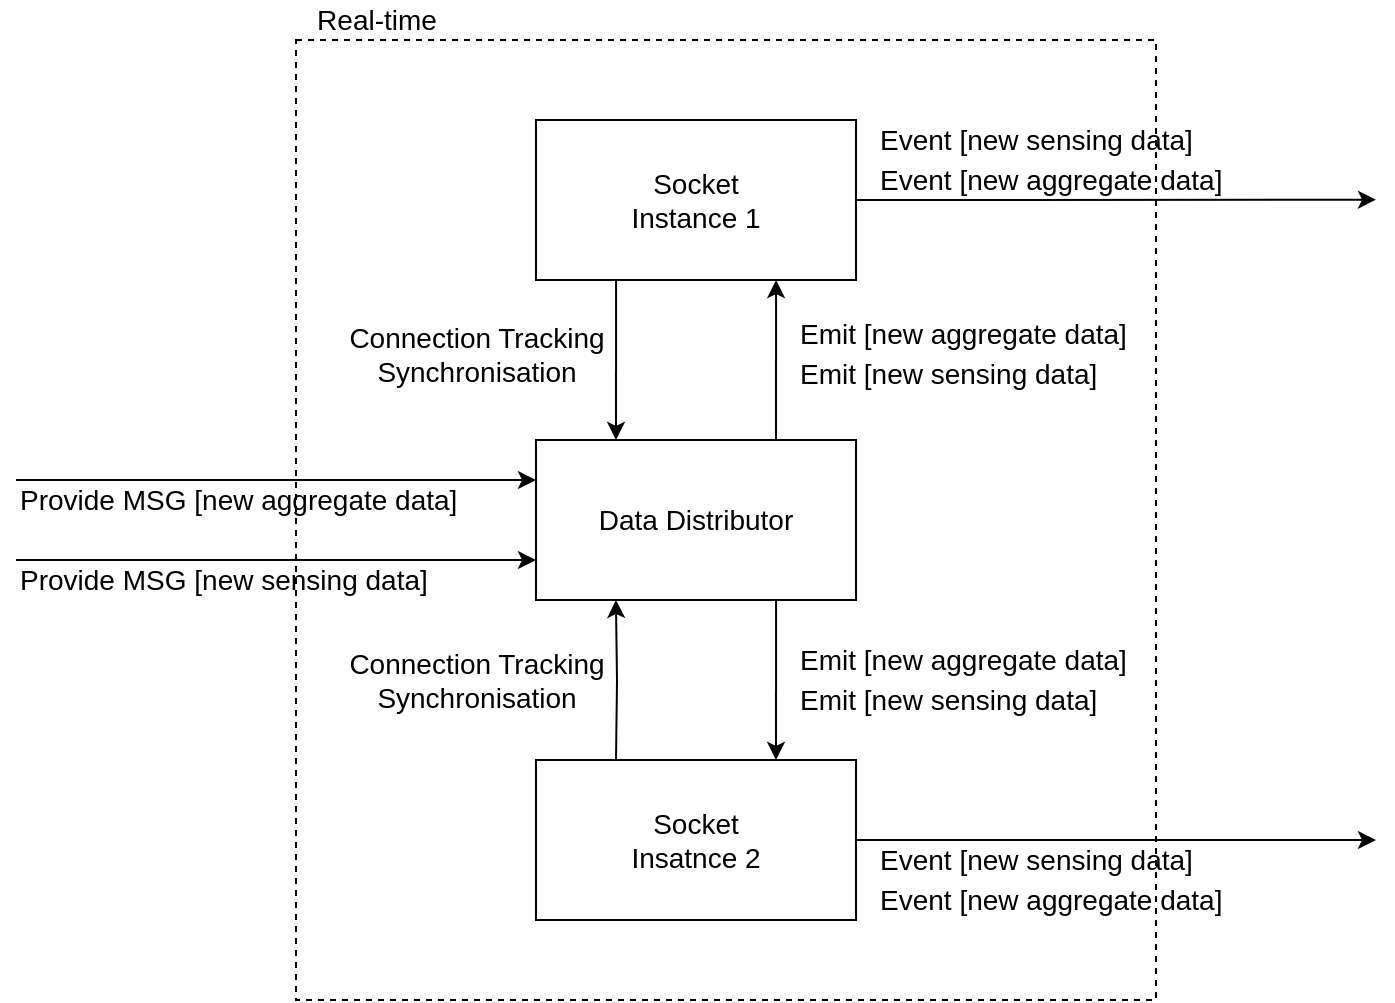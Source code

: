 <mxfile version="12.9.3" type="device"><diagram id="F6C0qdNgFmhBdd7p-WNN" name="Page-1"><mxGraphModel dx="1576" dy="666" grid="1" gridSize="10" guides="1" tooltips="1" connect="1" arrows="1" fold="1" page="1" pageScale="1" pageWidth="827" pageHeight="1169" math="0" shadow="0"><root><mxCell id="0"/><mxCell id="1" parent="0"/><mxCell id="DEXSWMpo7l23XRFArZPN-98" value="" style="rounded=0;whiteSpace=wrap;html=1;shadow=0;fillColor=none;gradientColor=none;fontSize=14;dashed=1;" parent="1" vertex="1"><mxGeometry x="-620" y="60" width="430" height="480" as="geometry"/></mxCell><mxCell id="DEXSWMpo7l23XRFArZPN-101" style="edgeStyle=orthogonalEdgeStyle;rounded=0;orthogonalLoop=1;jettySize=auto;html=1;exitX=1;exitY=0.25;exitDx=0;exitDy=0;startArrow=classic;startFill=1;endArrow=none;endFill=0;strokeWidth=1;fontSize=14;" parent="1" edge="1"><mxGeometry relative="1" as="geometry"><mxPoint x="-760" y="280" as="targetPoint"/><mxPoint x="-500" y="280" as="sourcePoint"/></mxGeometry></mxCell><mxCell id="DEXSWMpo7l23XRFArZPN-69" value="Data Distributor" style="rounded=0;whiteSpace=wrap;html=1;shadow=0;fontSize=14;" parent="1" vertex="1"><mxGeometry x="-500" y="260" width="160" height="80" as="geometry"/></mxCell><mxCell id="DEXSWMpo7l23XRFArZPN-78" style="edgeStyle=orthogonalEdgeStyle;rounded=0;orthogonalLoop=1;jettySize=auto;html=1;exitX=0.25;exitY=0;exitDx=0;exitDy=0;entryX=0.25;entryY=0;entryDx=0;entryDy=0;startArrow=classic;startFill=1;endArrow=none;endFill=0;strokeWidth=1;fontSize=14;" parent="1" target="DEXSWMpo7l23XRFArZPN-70" edge="1"><mxGeometry relative="1" as="geometry"><mxPoint x="-460.04" y="340" as="sourcePoint"/></mxGeometry></mxCell><mxCell id="qrTFveRCg6yWj29bvFgs-1" style="edgeStyle=none;rounded=0;orthogonalLoop=1;jettySize=auto;html=1;exitX=1;exitY=0.5;exitDx=0;exitDy=0;startArrow=classic;startFill=1;endArrow=none;endFill=0;strokeWidth=1;fontSize=14;entryX=1;entryY=0.5;entryDx=0;entryDy=0;" parent="1" target="DEXSWMpo7l23XRFArZPN-70" edge="1"><mxGeometry relative="1" as="geometry"><mxPoint x="-80" y="460" as="sourcePoint"/></mxGeometry></mxCell><mxCell id="DEXSWMpo7l23XRFArZPN-70" value="Socket &lt;br&gt;Insatnce 2" style="rounded=0;whiteSpace=wrap;html=1;shadow=0;fontSize=14;" parent="1" vertex="1"><mxGeometry x="-500" y="420" width="160" height="80" as="geometry"/></mxCell><mxCell id="qrTFveRCg6yWj29bvFgs-2" style="edgeStyle=none;rounded=0;orthogonalLoop=1;jettySize=auto;html=1;exitX=1;exitY=0.5;exitDx=0;exitDy=0;startArrow=classic;startFill=1;endArrow=none;endFill=0;strokeWidth=1;fontSize=14;entryX=1;entryY=0.5;entryDx=0;entryDy=0;" parent="1" target="DEXSWMpo7l23XRFArZPN-71" edge="1"><mxGeometry relative="1" as="geometry"><mxPoint x="-80" y="139.857" as="sourcePoint"/></mxGeometry></mxCell><mxCell id="DEXSWMpo7l23XRFArZPN-71" value="Socket &lt;br&gt;Instance 1" style="rounded=0;whiteSpace=wrap;html=1;shadow=0;fontSize=14;" parent="1" vertex="1"><mxGeometry x="-500" y="100" width="160" height="80" as="geometry"/></mxCell><mxCell id="DEXSWMpo7l23XRFArZPN-84" style="edgeStyle=orthogonalEdgeStyle;rounded=0;orthogonalLoop=1;jettySize=auto;html=1;exitX=0.75;exitY=0;exitDx=0;exitDy=0;entryX=0.889;entryY=1;entryDx=0;entryDy=0;entryPerimeter=0;startArrow=classic;startFill=1;endArrow=none;endFill=0;strokeWidth=1;fontSize=14;" parent="1" edge="1"><mxGeometry relative="1" as="geometry"><mxPoint x="-460" y="260" as="sourcePoint"/><mxPoint x="-459.96" y="180" as="targetPoint"/></mxGeometry></mxCell><mxCell id="DEXSWMpo7l23XRFArZPN-85" style="edgeStyle=orthogonalEdgeStyle;rounded=0;orthogonalLoop=1;jettySize=auto;html=1;exitX=0.75;exitY=0;exitDx=0;exitDy=0;entryX=0.889;entryY=1;entryDx=0;entryDy=0;entryPerimeter=0;startArrow=none;startFill=0;endArrow=classic;endFill=1;strokeWidth=1;fontSize=14;" parent="1" edge="1"><mxGeometry relative="1" as="geometry"><mxPoint x="-379.96" y="340" as="sourcePoint"/><mxPoint x="-380" y="420" as="targetPoint"/></mxGeometry></mxCell><mxCell id="DEXSWMpo7l23XRFArZPN-87" style="edgeStyle=orthogonalEdgeStyle;rounded=0;orthogonalLoop=1;jettySize=auto;html=1;exitX=0.75;exitY=0;exitDx=0;exitDy=0;entryX=0.889;entryY=1;entryDx=0;entryDy=0;entryPerimeter=0;startArrow=none;startFill=0;endArrow=classic;endFill=1;strokeWidth=1;fontSize=14;" parent="1" edge="1"><mxGeometry relative="1" as="geometry"><mxPoint x="-380" y="260" as="sourcePoint"/><mxPoint x="-379.96" y="180" as="targetPoint"/></mxGeometry></mxCell><mxCell id="DEXSWMpo7l23XRFArZPN-88" value="Connection Tracking&lt;br&gt;Synchronisation" style="text;html=1;align=center;verticalAlign=middle;resizable=0;points=[];autosize=1;fontSize=14;" parent="1" vertex="1"><mxGeometry x="-600" y="197" width="140" height="40" as="geometry"/></mxCell><mxCell id="DEXSWMpo7l23XRFArZPN-89" value="Connection Tracking&lt;br&gt;Synchronisation" style="text;html=1;align=center;verticalAlign=middle;resizable=0;points=[];autosize=1;fontSize=14;" parent="1" vertex="1"><mxGeometry x="-600" y="360" width="140" height="40" as="geometry"/></mxCell><mxCell id="DEXSWMpo7l23XRFArZPN-91" value="Emit [new aggregate data]" style="text;html=1;align=left;verticalAlign=middle;resizable=0;points=[];autosize=1;fontSize=14;" parent="1" vertex="1"><mxGeometry x="-370" y="197" width="180" height="20" as="geometry"/></mxCell><mxCell id="DEXSWMpo7l23XRFArZPN-92" value="Emit [new sensing data]" style="text;html=1;align=left;verticalAlign=middle;resizable=0;points=[];autosize=1;fontSize=14;" parent="1" vertex="1"><mxGeometry x="-370" y="217" width="160" height="20" as="geometry"/></mxCell><mxCell id="DEXSWMpo7l23XRFArZPN-95" value="Emit [new aggregate data]" style="text;html=1;align=left;verticalAlign=middle;resizable=0;points=[];autosize=1;fontSize=14;" parent="1" vertex="1"><mxGeometry x="-370" y="360" width="180" height="20" as="geometry"/></mxCell><mxCell id="DEXSWMpo7l23XRFArZPN-96" value="Emit [new sensing data]" style="text;html=1;align=left;verticalAlign=middle;resizable=0;points=[];autosize=1;fontSize=14;" parent="1" vertex="1"><mxGeometry x="-370" y="380" width="160" height="20" as="geometry"/></mxCell><mxCell id="DEXSWMpo7l23XRFArZPN-99" value="Real-time" style="text;html=1;align=center;verticalAlign=middle;resizable=0;points=[];autosize=1;fontSize=14;" parent="1" vertex="1"><mxGeometry x="-620" y="40" width="80" height="20" as="geometry"/></mxCell><mxCell id="DEXSWMpo7l23XRFArZPN-103" value="Provide MSG [new aggregate data]" style="text;html=1;align=left;verticalAlign=middle;resizable=0;points=[];autosize=1;fontSize=14;" parent="1" vertex="1"><mxGeometry x="-760" y="280" width="230" height="20" as="geometry"/></mxCell><mxCell id="DEXSWMpo7l23XRFArZPN-104" value="Provide MSG [new sensing data]" style="text;html=1;align=left;verticalAlign=middle;resizable=0;points=[];autosize=1;fontSize=14;" parent="1" vertex="1"><mxGeometry x="-760" y="320" width="220" height="20" as="geometry"/></mxCell><mxCell id="DEXSWMpo7l23XRFArZPN-106" style="edgeStyle=orthogonalEdgeStyle;rounded=0;orthogonalLoop=1;jettySize=auto;html=1;exitX=1;exitY=0.75;exitDx=0;exitDy=0;startArrow=classic;startFill=1;endArrow=none;endFill=0;strokeWidth=1;fontSize=14;" parent="1" edge="1"><mxGeometry relative="1" as="geometry"><mxPoint x="-760" y="320" as="targetPoint"/><mxPoint x="-500" y="320" as="sourcePoint"/></mxGeometry></mxCell><mxCell id="qrTFveRCg6yWj29bvFgs-4" value="Event [new aggregate data]" style="text;html=1;align=left;verticalAlign=middle;resizable=0;points=[];autosize=1;fontSize=14;" parent="1" vertex="1"><mxGeometry x="-330" y="120" width="190" height="20" as="geometry"/></mxCell><mxCell id="qrTFveRCg6yWj29bvFgs-6" value="Event [new sensing data]" style="text;html=1;align=left;verticalAlign=middle;resizable=0;points=[];autosize=1;fontSize=14;" parent="1" vertex="1"><mxGeometry x="-330" y="100" width="170" height="20" as="geometry"/></mxCell><mxCell id="qrTFveRCg6yWj29bvFgs-8" value="Event [new aggregate data]" style="text;html=1;align=left;verticalAlign=middle;resizable=0;points=[];autosize=1;fontSize=14;" parent="1" vertex="1"><mxGeometry x="-330" y="480" width="190" height="20" as="geometry"/></mxCell><mxCell id="qrTFveRCg6yWj29bvFgs-9" value="Event [new sensing data]" style="text;html=1;align=left;verticalAlign=middle;resizable=0;points=[];autosize=1;fontSize=14;" parent="1" vertex="1"><mxGeometry x="-330" y="460" width="170" height="20" as="geometry"/></mxCell></root></mxGraphModel></diagram></mxfile>